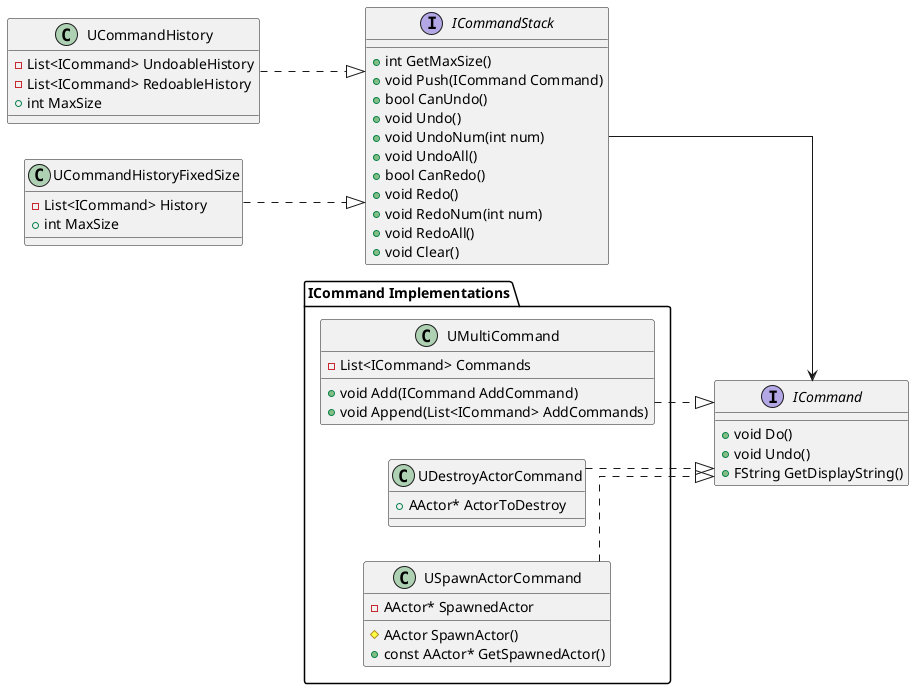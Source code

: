 @startuml
' Set layout top-down so inheritance flows vertically
skinparam linetype ortho

' Force top-down layout
left to right direction

interface ICommand {
    +void Do()
    +void Undo()
    +FString GetDisplayString()
}

' Group ICommand implementers below ICommand for visual clarity
package "ICommand Implementations" {
    class UMultiCommand {
        -List<ICommand> Commands
        +void Add(ICommand AddCommand)
        +void Append(List<ICommand> AddCommands)
    }

    class UDestroyActorCommand {
        +AActor* ActorToDestroy
    }

    class USpawnActorCommand {
        -AActor* SpawnedActor
        #AActor SpawnActor()
        +const AActor* GetSpawnedActor()
    }
}

interface ICommandStack {
    +int GetMaxSize()
    +void Push(ICommand Command)
    +bool CanUndo()
    +void Undo()
    +void UndoNum(int num)
    +void UndoAll()
    +bool CanRedo()
    +void Redo()
    +void RedoNum(int num)
    +void RedoAll()
    +void Clear()
}

class UCommandHistory {
    -List<ICommand> UndoableHistory
    -List<ICommand> RedoableHistory
    +int MaxSize
}

class UCommandHistoryFixedSize {
    -List<ICommand> History
    +int MaxSize
}

' Relationships
UMultiCommand ..|> ICommand
UDestroyActorCommand ..|> ICommand
USpawnActorCommand ..|> ICommand

UCommandHistory ..|> ICommandStack
UCommandHistoryFixedSize ..|> ICommandStack

ICommandStack --> ICommand 

@enduml